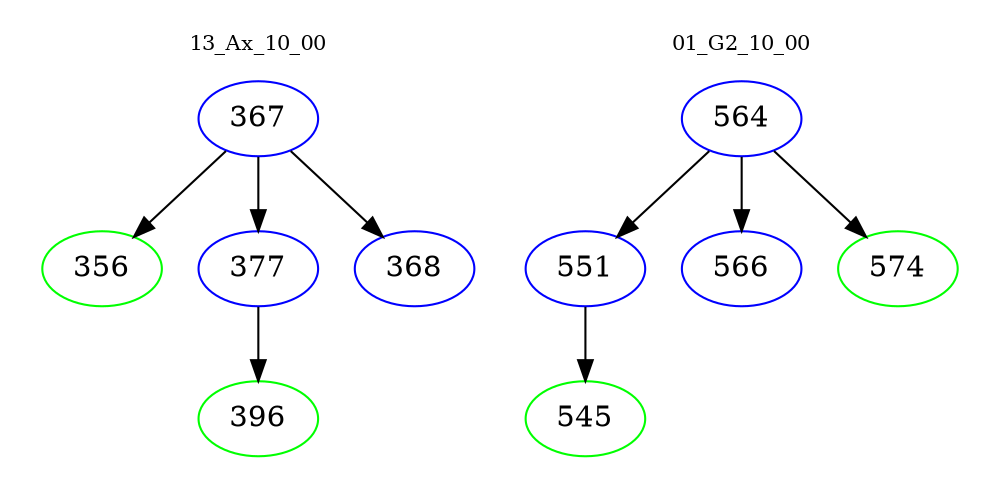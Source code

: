 digraph{
subgraph cluster_0 {
color = white
label = "13_Ax_10_00";
fontsize=10;
T0_367 [label="367", color="blue"]
T0_367 -> T0_356 [color="black"]
T0_356 [label="356", color="green"]
T0_367 -> T0_377 [color="black"]
T0_377 [label="377", color="blue"]
T0_377 -> T0_396 [color="black"]
T0_396 [label="396", color="green"]
T0_367 -> T0_368 [color="black"]
T0_368 [label="368", color="blue"]
}
subgraph cluster_1 {
color = white
label = "01_G2_10_00";
fontsize=10;
T1_564 [label="564", color="blue"]
T1_564 -> T1_551 [color="black"]
T1_551 [label="551", color="blue"]
T1_551 -> T1_545 [color="black"]
T1_545 [label="545", color="green"]
T1_564 -> T1_566 [color="black"]
T1_566 [label="566", color="blue"]
T1_564 -> T1_574 [color="black"]
T1_574 [label="574", color="green"]
}
}
